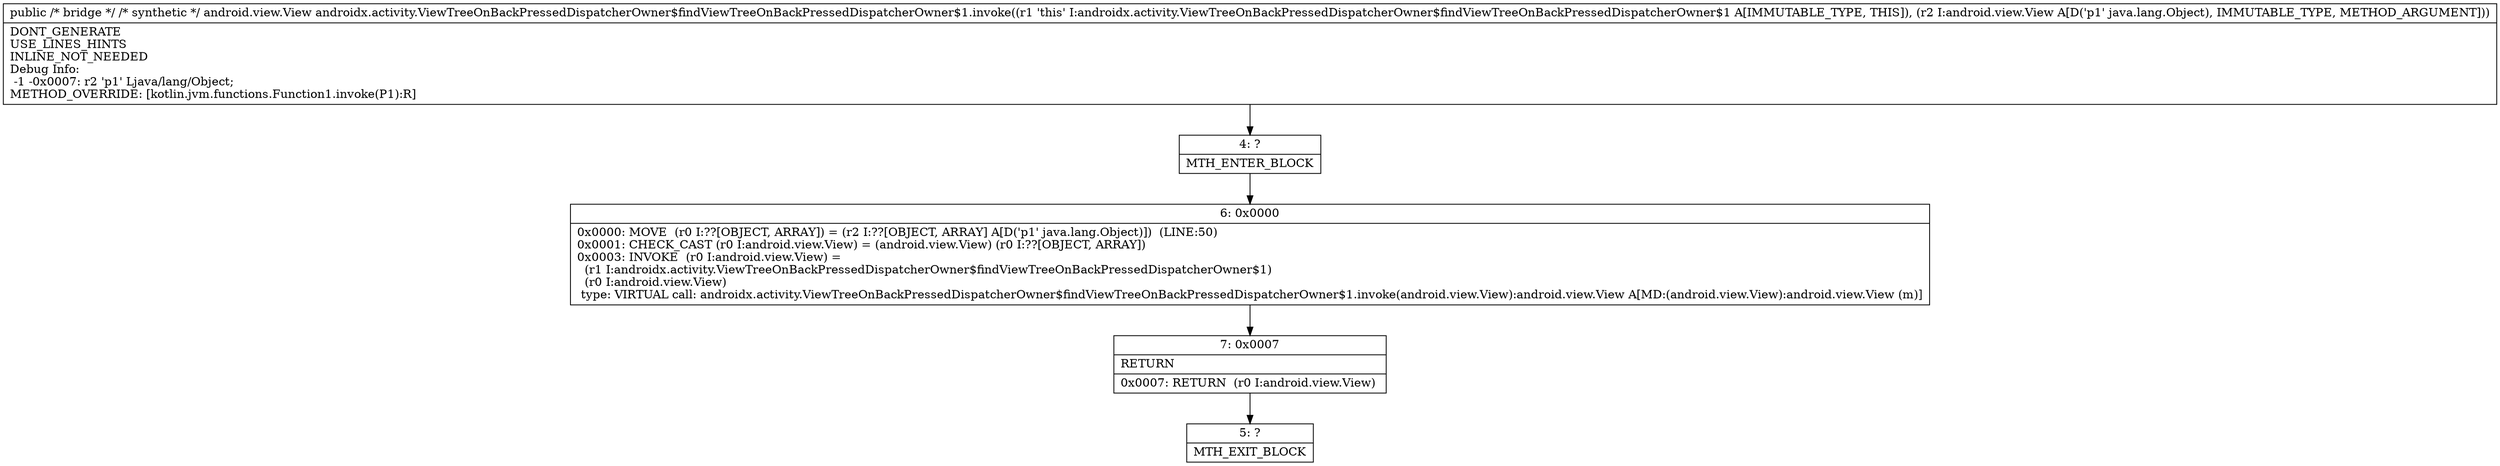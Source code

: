 digraph "CFG forandroidx.activity.ViewTreeOnBackPressedDispatcherOwner$findViewTreeOnBackPressedDispatcherOwner$1.invoke(Ljava\/lang\/Object;)Ljava\/lang\/Object;" {
Node_4 [shape=record,label="{4\:\ ?|MTH_ENTER_BLOCK\l}"];
Node_6 [shape=record,label="{6\:\ 0x0000|0x0000: MOVE  (r0 I:??[OBJECT, ARRAY]) = (r2 I:??[OBJECT, ARRAY] A[D('p1' java.lang.Object)])  (LINE:50)\l0x0001: CHECK_CAST (r0 I:android.view.View) = (android.view.View) (r0 I:??[OBJECT, ARRAY]) \l0x0003: INVOKE  (r0 I:android.view.View) = \l  (r1 I:androidx.activity.ViewTreeOnBackPressedDispatcherOwner$findViewTreeOnBackPressedDispatcherOwner$1)\l  (r0 I:android.view.View)\l type: VIRTUAL call: androidx.activity.ViewTreeOnBackPressedDispatcherOwner$findViewTreeOnBackPressedDispatcherOwner$1.invoke(android.view.View):android.view.View A[MD:(android.view.View):android.view.View (m)]\l}"];
Node_7 [shape=record,label="{7\:\ 0x0007|RETURN\l|0x0007: RETURN  (r0 I:android.view.View) \l}"];
Node_5 [shape=record,label="{5\:\ ?|MTH_EXIT_BLOCK\l}"];
MethodNode[shape=record,label="{public \/* bridge *\/ \/* synthetic *\/ android.view.View androidx.activity.ViewTreeOnBackPressedDispatcherOwner$findViewTreeOnBackPressedDispatcherOwner$1.invoke((r1 'this' I:androidx.activity.ViewTreeOnBackPressedDispatcherOwner$findViewTreeOnBackPressedDispatcherOwner$1 A[IMMUTABLE_TYPE, THIS]), (r2 I:android.view.View A[D('p1' java.lang.Object), IMMUTABLE_TYPE, METHOD_ARGUMENT]))  | DONT_GENERATE\lUSE_LINES_HINTS\lINLINE_NOT_NEEDED\lDebug Info:\l  \-1 \-0x0007: r2 'p1' Ljava\/lang\/Object;\lMETHOD_OVERRIDE: [kotlin.jvm.functions.Function1.invoke(P1):R]\l}"];
MethodNode -> Node_4;Node_4 -> Node_6;
Node_6 -> Node_7;
Node_7 -> Node_5;
}

